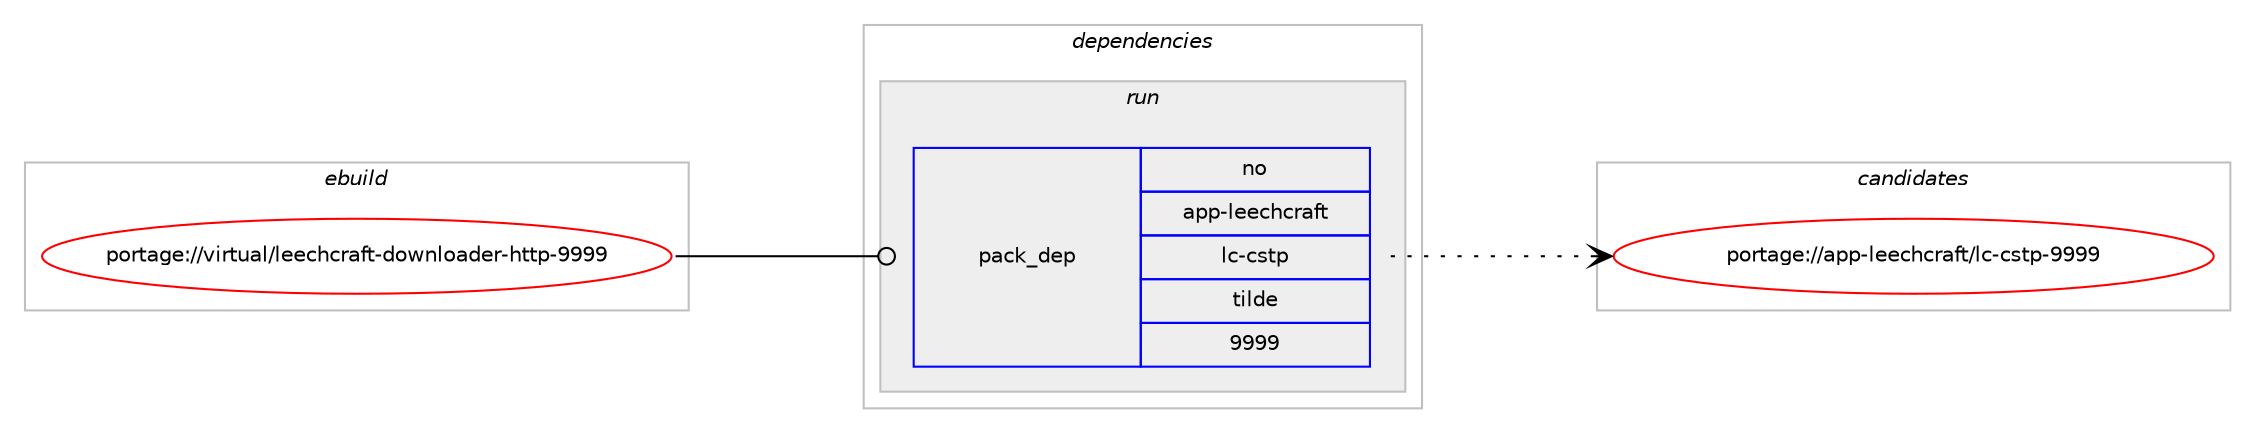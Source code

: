 digraph prolog {

# *************
# Graph options
# *************

newrank=true;
concentrate=true;
compound=true;
graph [rankdir=LR,fontname=Helvetica,fontsize=10,ranksep=1.5];#, ranksep=2.5, nodesep=0.2];
edge  [arrowhead=vee];
node  [fontname=Helvetica,fontsize=10];

# **********
# The ebuild
# **********

subgraph cluster_leftcol {
color=gray;
rank=same;
label=<<i>ebuild</i>>;
id [label="portage://virtual/leechcraft-downloader-http-9999", color=red, width=4, href="../virtual/leechcraft-downloader-http-9999.svg"];
}

# ****************
# The dependencies
# ****************

subgraph cluster_midcol {
color=gray;
label=<<i>dependencies</i>>;
subgraph cluster_compile {
fillcolor="#eeeeee";
style=filled;
label=<<i>compile</i>>;
}
subgraph cluster_compileandrun {
fillcolor="#eeeeee";
style=filled;
label=<<i>compile and run</i>>;
}
subgraph cluster_run {
fillcolor="#eeeeee";
style=filled;
label=<<i>run</i>>;
subgraph pack1353 {
dependency1497 [label=<<TABLE BORDER="0" CELLBORDER="1" CELLSPACING="0" CELLPADDING="4" WIDTH="220"><TR><TD ROWSPAN="6" CELLPADDING="30">pack_dep</TD></TR><TR><TD WIDTH="110">no</TD></TR><TR><TD>app-leechcraft</TD></TR><TR><TD>lc-cstp</TD></TR><TR><TD>tilde</TD></TR><TR><TD>9999</TD></TR></TABLE>>, shape=none, color=blue];
}
id:e -> dependency1497:w [weight=20,style="solid",arrowhead="odot"];
}
}

# **************
# The candidates
# **************

subgraph cluster_choices {
rank=same;
color=gray;
label=<<i>candidates</i>>;

subgraph choice1353 {
color=black;
nodesep=1;
choice9711211245108101101991049911497102116471089945991151161124557575757 [label="portage://app-leechcraft/lc-cstp-9999", color=red, width=4,href="../app-leechcraft/lc-cstp-9999.svg"];
dependency1497:e -> choice9711211245108101101991049911497102116471089945991151161124557575757:w [style=dotted,weight="100"];
}
}

}

